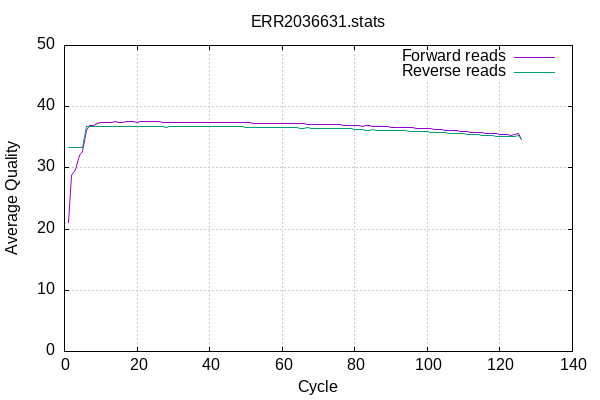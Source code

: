 
            set terminal png size 600,400 truecolor
            set output "ERR2036631-quals.png"
            set grid xtics ytics y2tics back lc rgb "#cccccc"
            set ylabel "Average Quality"
            set xlabel "Cycle"
            set yrange [0:50]
            set title "ERR2036631.stats" noenhanced
            plot '-' using 1:2 with lines title 'Forward reads' , '-' using 1:2 with lines title 'Reverse reads'
        1	21.12
2	28.70
3	29.67
4	32.09
5	32.70
6	36.07
7	36.90
8	36.93
9	37.27
10	37.38
11	37.47
12	37.47
13	37.49
14	37.50
15	37.49
16	37.49
17	37.51
18	37.51
19	37.52
20	37.49
21	37.51
22	37.52
23	37.52
24	37.52
25	37.51
26	37.50
27	37.45
28	37.48
29	37.45
30	37.41
31	37.45
32	37.45
33	37.46
34	37.46
35	37.45
36	37.45
37	37.44
38	37.43
39	37.43
40	37.42
41	37.42
42	37.41
43	37.38
44	37.37
45	37.39
46	37.38
47	37.38
48	37.37
49	37.36
50	37.35
51	37.34
52	37.32
53	37.30
54	37.30
55	37.30
56	37.29
57	37.26
58	37.25
59	37.25
60	37.25
61	37.22
62	37.21
63	37.20
64	37.21
65	37.19
66	37.19
67	37.17
68	37.17
69	37.14
70	37.13
71	37.11
72	37.10
73	37.08
74	37.07
75	37.06
76	37.02
77	37.00
78	36.97
79	36.96
80	36.94
81	36.92
82	36.82
83	36.86
84	36.87
85	36.83
86	36.81
87	36.82
88	36.76
89	36.73
90	36.68
91	36.64
92	36.62
93	36.61
94	36.56
95	36.55
96	36.54
97	36.49
98	36.46
99	36.42
100	36.42
101	36.40
102	36.32
103	36.20
104	36.21
105	36.17
106	36.12
107	36.11
108	36.06
109	36.01
110	35.95
111	35.87
112	35.84
113	35.82
114	35.80
115	35.74
116	35.68
117	35.63
118	35.63
119	35.57
120	35.51
121	35.49
122	35.43
123	35.35
124	35.38
125	35.66
126	34.64
end
1	33.27
2	33.29
3	33.32
4	33.27
5	33.27
6	36.74
7	36.83
8	36.80
9	36.81
10	36.83
11	36.83
12	36.84
13	36.81
14	36.77
15	36.76
16	36.74
17	36.75
18	36.73
19	36.75
20	36.77
21	36.74
22	36.75
23	36.70
24	36.70
25	36.72
26	36.71
27	36.69
28	36.67
29	36.69
30	36.75
31	36.76
32	36.76
33	36.76
34	36.74
35	36.73
36	36.72
37	36.70
38	36.71
39	36.72
40	36.72
41	36.73
42	36.71
43	36.71
44	36.72
45	36.72
46	36.70
47	36.71
48	36.70
49	36.69
50	36.67
51	36.67
52	36.65
53	36.66
54	36.64
55	36.65
56	36.64
57	36.65
58	36.65
59	36.64
60	36.60
61	36.59
62	36.58
63	36.57
64	36.53
65	36.51
66	36.51
67	36.52
68	36.51
69	36.51
70	36.50
71	36.49
72	36.47
73	36.44
74	36.44
75	36.44
76	36.41
77	36.38
78	36.38
79	36.36
80	36.33
81	36.30
82	36.24
83	36.19
84	36.18
85	36.20
86	36.13
87	36.15
88	36.16
89	36.13
90	36.14
91	36.14
92	36.10
93	36.05
94	36.04
95	35.97
96	35.99
97	35.97
98	35.92
99	35.91
100	35.91
101	35.73
102	35.77
103	35.75
104	35.73
105	35.73
106	35.70
107	35.67
108	35.65
109	35.61
110	35.59
111	35.51
112	35.51
113	35.47
114	35.45
115	35.37
116	35.36
117	35.30
118	35.22
119	35.18
120	35.15
121	35.11
122	35.07
123	35.05
124	35.09
125	35.35
126	34.65
end
